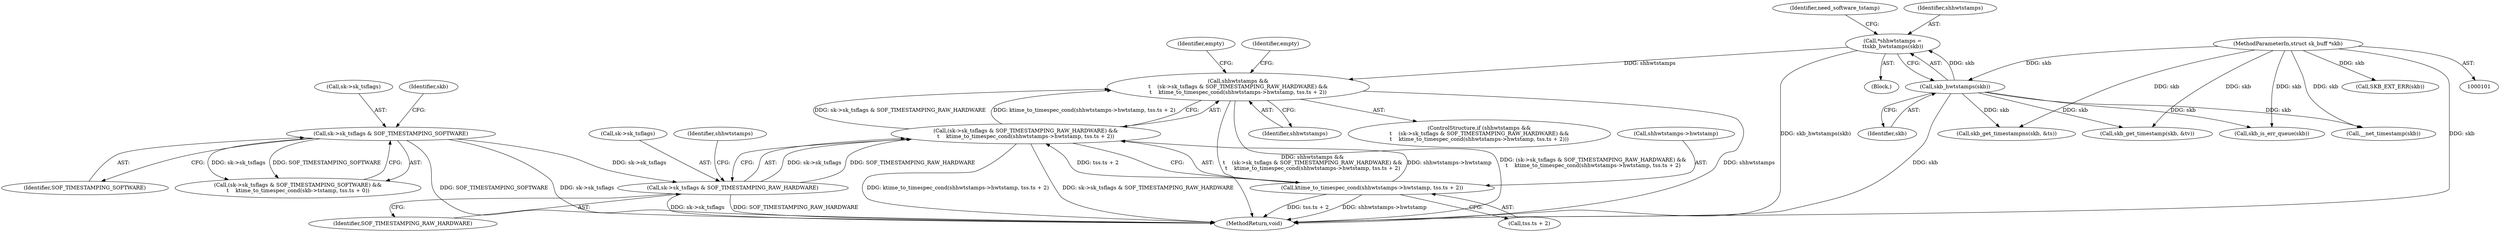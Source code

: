 digraph "0_linux_4ef1b2869447411ad3ef91ad7d4891a83c1a509a_2@pointer" {
"1000195" [label="(Call,shhwtstamps &&\n\t    (sk->sk_tsflags & SOF_TIMESTAMPING_RAW_HARDWARE) &&\n\t    ktime_to_timespec_cond(shhwtstamps->hwtstamp, tss.ts + 2))"];
"1000118" [label="(Call,*shhwtstamps =\n\t\tskb_hwtstamps(skb))"];
"1000120" [label="(Call,skb_hwtstamps(skb))"];
"1000104" [label="(MethodParameterIn,struct sk_buff *skb)"];
"1000197" [label="(Call,(sk->sk_tsflags & SOF_TIMESTAMPING_RAW_HARDWARE) &&\n\t    ktime_to_timespec_cond(shhwtstamps->hwtstamp, tss.ts + 2))"];
"1000198" [label="(Call,sk->sk_tsflags & SOF_TIMESTAMPING_RAW_HARDWARE)"];
"1000177" [label="(Call,sk->sk_tsflags & SOF_TIMESTAMPING_SOFTWARE)"];
"1000203" [label="(Call,ktime_to_timespec_cond(shhwtstamps->hwtstamp, tss.ts + 2))"];
"1000157" [label="(Call,skb_get_timestampns(skb, &ts))"];
"1000184" [label="(Identifier,skb)"];
"1000213" [label="(Identifier,empty)"];
"1000217" [label="(Identifier,empty)"];
"1000104" [label="(MethodParameterIn,struct sk_buff *skb)"];
"1000229" [label="(Call,skb_is_err_queue(skb))"];
"1000178" [label="(Call,sk->sk_tsflags)"];
"1000204" [label="(Call,shhwtstamps->hwtstamp)"];
"1000120" [label="(Call,skb_hwtstamps(skb))"];
"1000199" [label="(Call,sk->sk_tsflags)"];
"1000196" [label="(Identifier,shhwtstamps)"];
"1000177" [label="(Call,sk->sk_tsflags & SOF_TIMESTAMPING_SOFTWARE)"];
"1000181" [label="(Identifier,SOF_TIMESTAMPING_SOFTWARE)"];
"1000142" [label="(Call,skb_get_timestamp(skb, &tv))"];
"1000124" [label="(Identifier,need_software_tstamp)"];
"1000195" [label="(Call,shhwtstamps &&\n\t    (sk->sk_tsflags & SOF_TIMESTAMPING_RAW_HARDWARE) &&\n\t    ktime_to_timespec_cond(shhwtstamps->hwtstamp, tss.ts + 2))"];
"1000198" [label="(Call,sk->sk_tsflags & SOF_TIMESTAMPING_RAW_HARDWARE)"];
"1000207" [label="(Call,tss.ts + 2)"];
"1000203" [label="(Call,ktime_to_timespec_cond(shhwtstamps->hwtstamp, tss.ts + 2))"];
"1000194" [label="(ControlStructure,if (shhwtstamps &&\n\t    (sk->sk_tsflags & SOF_TIMESTAMPING_RAW_HARDWARE) &&\n\t    ktime_to_timespec_cond(shhwtstamps->hwtstamp, tss.ts + 2)))"];
"1000176" [label="(Call,(sk->sk_tsflags & SOF_TIMESTAMPING_SOFTWARE) &&\n\t    ktime_to_timespec_cond(skb->tstamp, tss.ts + 0))"];
"1000118" [label="(Call,*shhwtstamps =\n\t\tskb_hwtstamps(skb))"];
"1000205" [label="(Identifier,shhwtstamps)"];
"1000236" [label="(Call,SKB_EXT_ERR(skb))"];
"1000197" [label="(Call,(sk->sk_tsflags & SOF_TIMESTAMPING_RAW_HARDWARE) &&\n\t    ktime_to_timespec_cond(shhwtstamps->hwtstamp, tss.ts + 2))"];
"1000202" [label="(Identifier,SOF_TIMESTAMPING_RAW_HARDWARE)"];
"1000121" [label="(Identifier,skb)"];
"1000119" [label="(Identifier,shhwtstamps)"];
"1000249" [label="(MethodReturn,void)"];
"1000105" [label="(Block,)"];
"1000130" [label="(Call,__net_timestamp(skb))"];
"1000195" -> "1000194"  [label="AST: "];
"1000195" -> "1000196"  [label="CFG: "];
"1000195" -> "1000197"  [label="CFG: "];
"1000196" -> "1000195"  [label="AST: "];
"1000197" -> "1000195"  [label="AST: "];
"1000213" -> "1000195"  [label="CFG: "];
"1000217" -> "1000195"  [label="CFG: "];
"1000195" -> "1000249"  [label="DDG: shhwtstamps &&\n\t    (sk->sk_tsflags & SOF_TIMESTAMPING_RAW_HARDWARE) &&\n\t    ktime_to_timespec_cond(shhwtstamps->hwtstamp, tss.ts + 2)"];
"1000195" -> "1000249"  [label="DDG: (sk->sk_tsflags & SOF_TIMESTAMPING_RAW_HARDWARE) &&\n\t    ktime_to_timespec_cond(shhwtstamps->hwtstamp, tss.ts + 2)"];
"1000195" -> "1000249"  [label="DDG: shhwtstamps"];
"1000118" -> "1000195"  [label="DDG: shhwtstamps"];
"1000197" -> "1000195"  [label="DDG: sk->sk_tsflags & SOF_TIMESTAMPING_RAW_HARDWARE"];
"1000197" -> "1000195"  [label="DDG: ktime_to_timespec_cond(shhwtstamps->hwtstamp, tss.ts + 2)"];
"1000118" -> "1000105"  [label="AST: "];
"1000118" -> "1000120"  [label="CFG: "];
"1000119" -> "1000118"  [label="AST: "];
"1000120" -> "1000118"  [label="AST: "];
"1000124" -> "1000118"  [label="CFG: "];
"1000118" -> "1000249"  [label="DDG: skb_hwtstamps(skb)"];
"1000120" -> "1000118"  [label="DDG: skb"];
"1000120" -> "1000121"  [label="CFG: "];
"1000121" -> "1000120"  [label="AST: "];
"1000120" -> "1000249"  [label="DDG: skb"];
"1000104" -> "1000120"  [label="DDG: skb"];
"1000120" -> "1000130"  [label="DDG: skb"];
"1000120" -> "1000142"  [label="DDG: skb"];
"1000120" -> "1000157"  [label="DDG: skb"];
"1000120" -> "1000229"  [label="DDG: skb"];
"1000104" -> "1000101"  [label="AST: "];
"1000104" -> "1000249"  [label="DDG: skb"];
"1000104" -> "1000130"  [label="DDG: skb"];
"1000104" -> "1000142"  [label="DDG: skb"];
"1000104" -> "1000157"  [label="DDG: skb"];
"1000104" -> "1000229"  [label="DDG: skb"];
"1000104" -> "1000236"  [label="DDG: skb"];
"1000197" -> "1000198"  [label="CFG: "];
"1000197" -> "1000203"  [label="CFG: "];
"1000198" -> "1000197"  [label="AST: "];
"1000203" -> "1000197"  [label="AST: "];
"1000197" -> "1000249"  [label="DDG: ktime_to_timespec_cond(shhwtstamps->hwtstamp, tss.ts + 2)"];
"1000197" -> "1000249"  [label="DDG: sk->sk_tsflags & SOF_TIMESTAMPING_RAW_HARDWARE"];
"1000198" -> "1000197"  [label="DDG: sk->sk_tsflags"];
"1000198" -> "1000197"  [label="DDG: SOF_TIMESTAMPING_RAW_HARDWARE"];
"1000203" -> "1000197"  [label="DDG: shhwtstamps->hwtstamp"];
"1000203" -> "1000197"  [label="DDG: tss.ts + 2"];
"1000198" -> "1000202"  [label="CFG: "];
"1000199" -> "1000198"  [label="AST: "];
"1000202" -> "1000198"  [label="AST: "];
"1000205" -> "1000198"  [label="CFG: "];
"1000198" -> "1000249"  [label="DDG: sk->sk_tsflags"];
"1000198" -> "1000249"  [label="DDG: SOF_TIMESTAMPING_RAW_HARDWARE"];
"1000177" -> "1000198"  [label="DDG: sk->sk_tsflags"];
"1000177" -> "1000176"  [label="AST: "];
"1000177" -> "1000181"  [label="CFG: "];
"1000178" -> "1000177"  [label="AST: "];
"1000181" -> "1000177"  [label="AST: "];
"1000184" -> "1000177"  [label="CFG: "];
"1000176" -> "1000177"  [label="CFG: "];
"1000177" -> "1000249"  [label="DDG: SOF_TIMESTAMPING_SOFTWARE"];
"1000177" -> "1000249"  [label="DDG: sk->sk_tsflags"];
"1000177" -> "1000176"  [label="DDG: sk->sk_tsflags"];
"1000177" -> "1000176"  [label="DDG: SOF_TIMESTAMPING_SOFTWARE"];
"1000203" -> "1000207"  [label="CFG: "];
"1000204" -> "1000203"  [label="AST: "];
"1000207" -> "1000203"  [label="AST: "];
"1000203" -> "1000249"  [label="DDG: tss.ts + 2"];
"1000203" -> "1000249"  [label="DDG: shhwtstamps->hwtstamp"];
}
